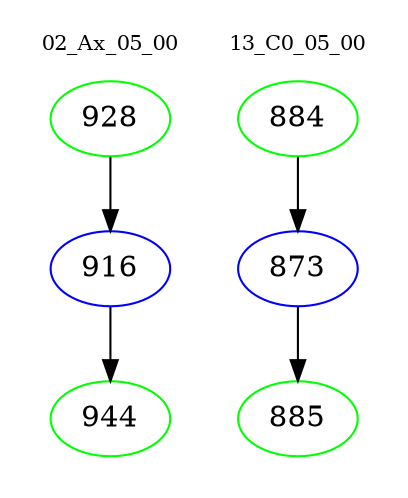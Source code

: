 digraph{
subgraph cluster_0 {
color = white
label = "02_Ax_05_00";
fontsize=10;
T0_928 [label="928", color="green"]
T0_928 -> T0_916 [color="black"]
T0_916 [label="916", color="blue"]
T0_916 -> T0_944 [color="black"]
T0_944 [label="944", color="green"]
}
subgraph cluster_1 {
color = white
label = "13_C0_05_00";
fontsize=10;
T1_884 [label="884", color="green"]
T1_884 -> T1_873 [color="black"]
T1_873 [label="873", color="blue"]
T1_873 -> T1_885 [color="black"]
T1_885 [label="885", color="green"]
}
}
